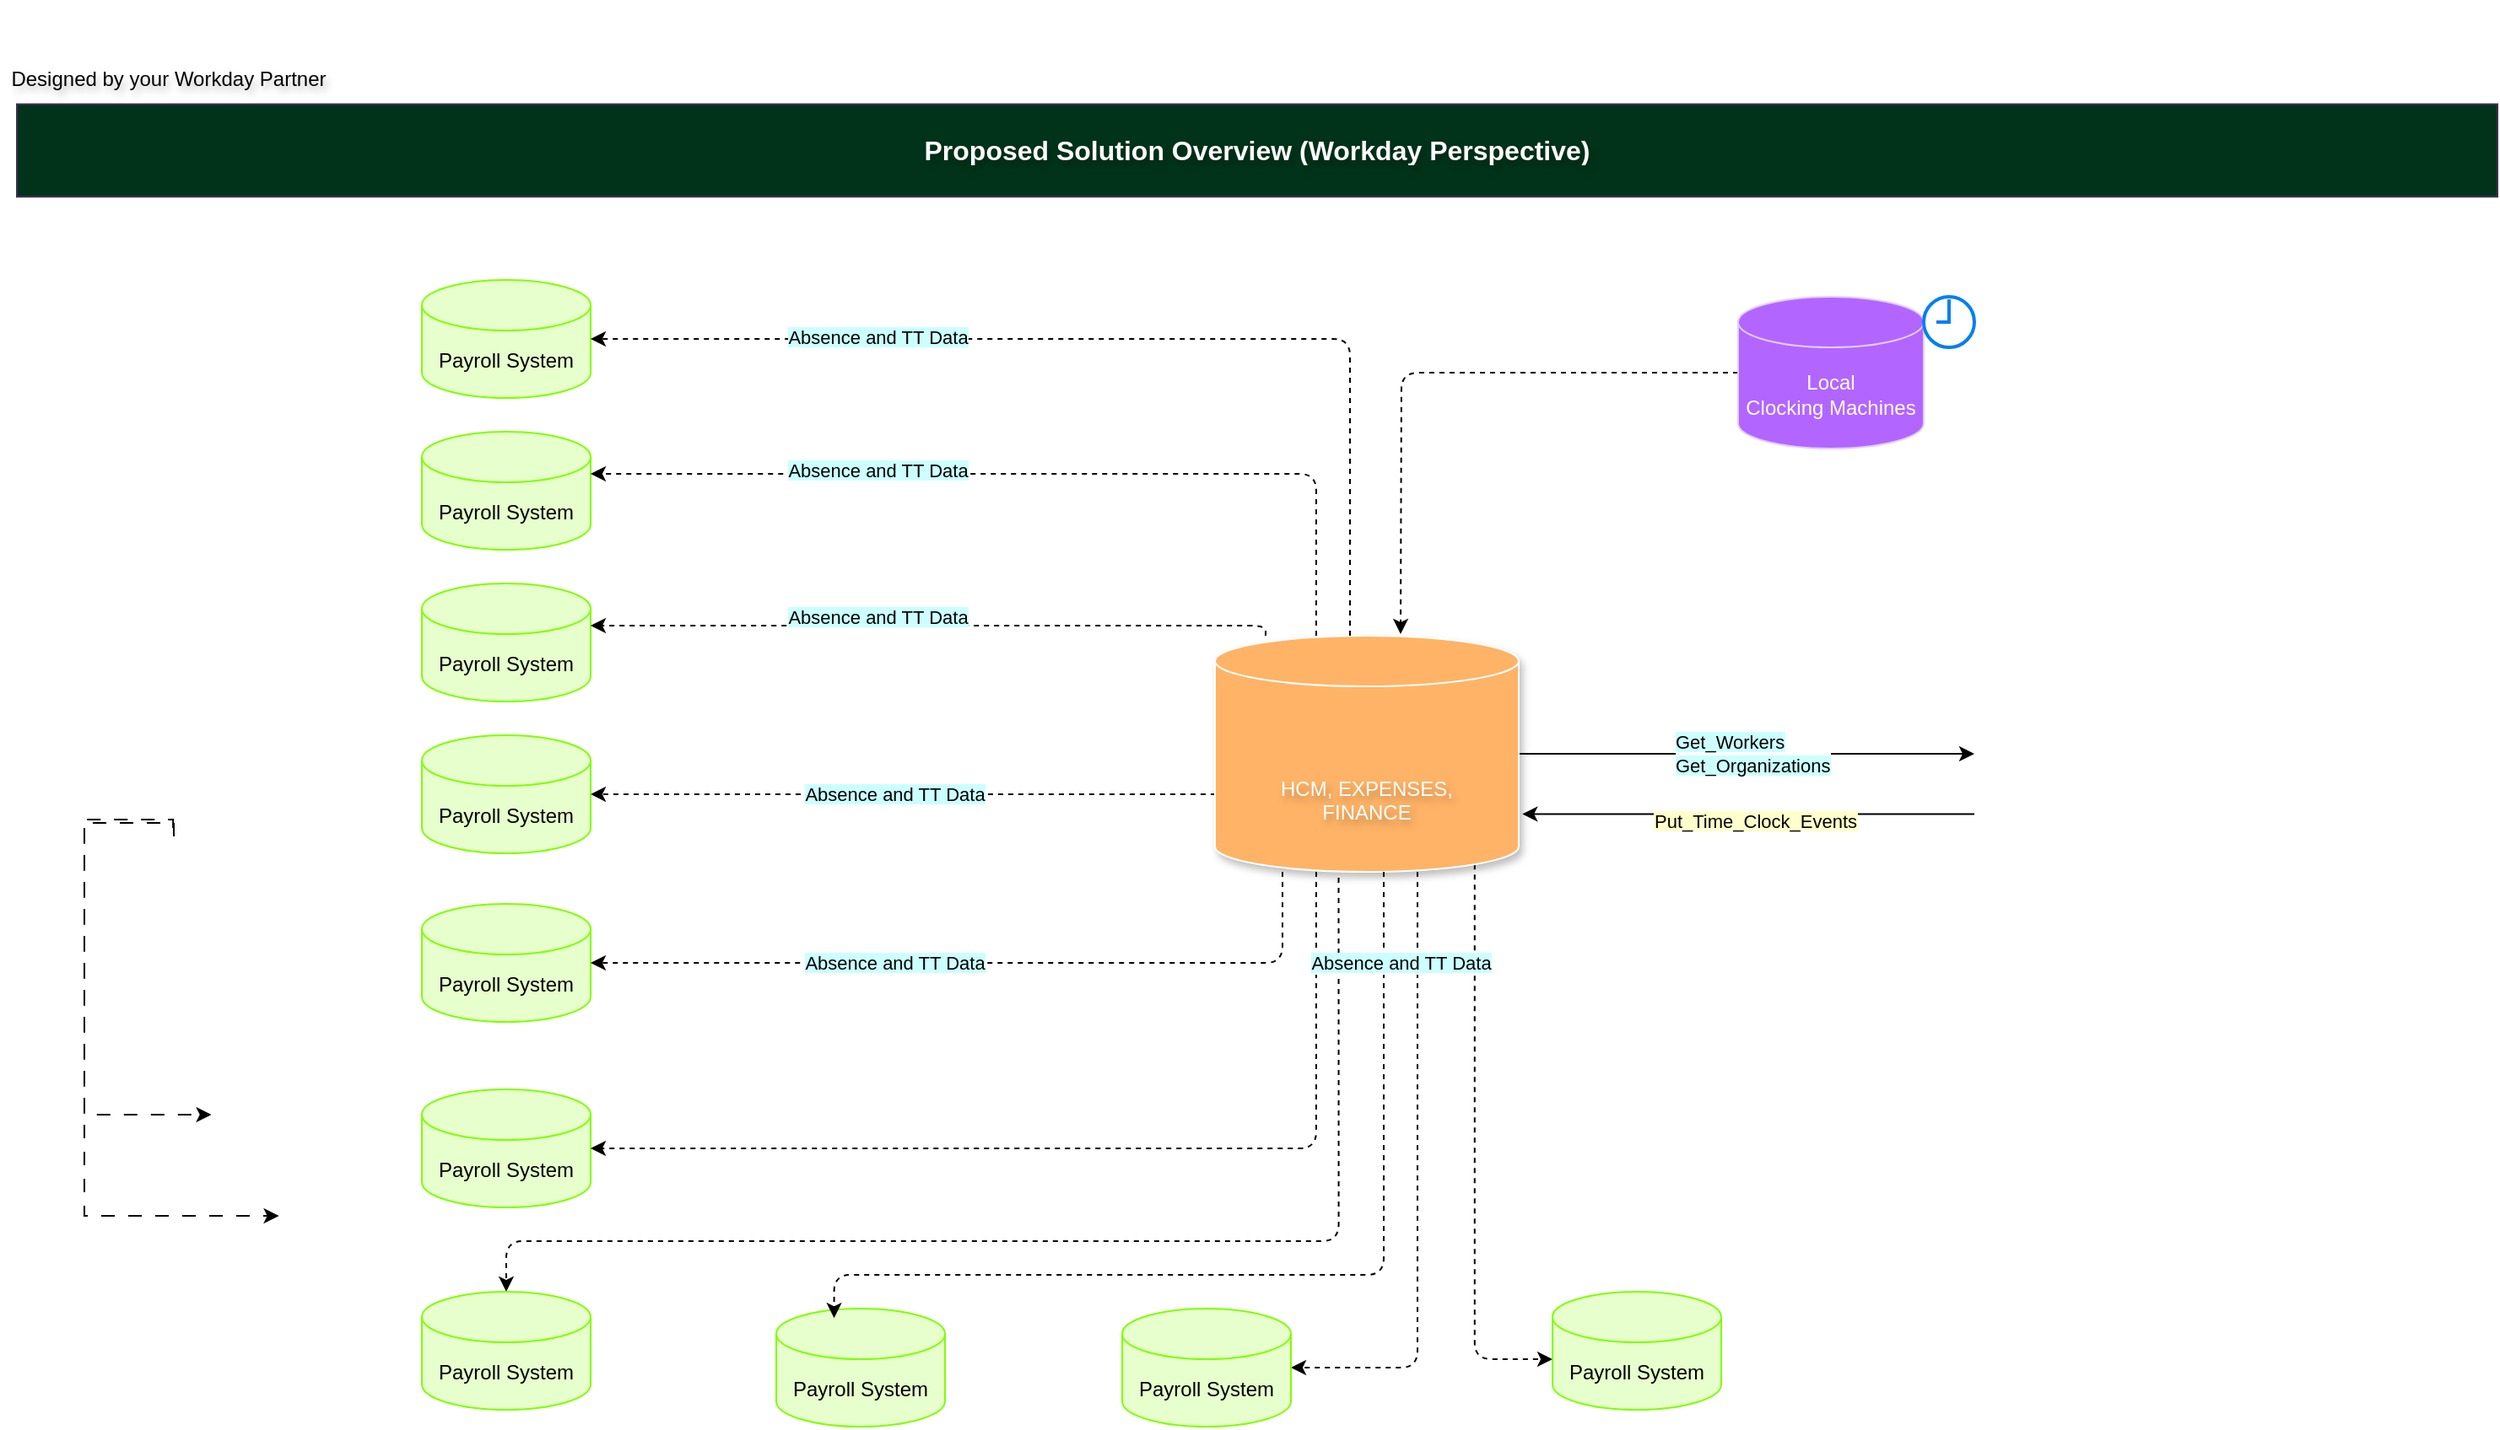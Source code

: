 <mxfile version="24.7.14">
  <diagram name="Page-1" id="Hgw86smpd9LbQuUXS1Yf">
    <mxGraphModel dx="5047" dy="1977" grid="1" gridSize="10" guides="1" tooltips="1" connect="1" arrows="1" fold="1" page="1" pageScale="1" pageWidth="850" pageHeight="1100" math="0" shadow="0">
      <root>
        <mxCell id="0" />
        <mxCell id="1" parent="0" />
        <mxCell id="iWb4p-idVO0Ogn2U3yh9-427" style="edgeStyle=orthogonalEdgeStyle;rounded=1;orthogonalLoop=1;jettySize=auto;html=1;entryX=1;entryY=0.5;entryDx=0;entryDy=0;entryPerimeter=0;curved=0;dashed=1;" edge="1" parent="1" target="iWb4p-idVO0Ogn2U3yh9-416">
          <mxGeometry relative="1" as="geometry">
            <mxPoint x="-1830" y="-509" as="sourcePoint" />
            <mxPoint x="-2200" y="-575" as="targetPoint" />
            <Array as="points">
              <mxPoint x="-1830" y="-508" />
              <mxPoint x="-1800" y="-508" />
              <mxPoint x="-1800" y="-495" />
            </Array>
          </mxGeometry>
        </mxCell>
        <mxCell id="iWb4p-idVO0Ogn2U3yh9-296" value="" style="shape=image;verticalLabelPosition=bottom;labelBackgroundColor=default;verticalAlign=top;aspect=fixed;imageAspect=0;image=https://cdn.freelogovectors.net/wp-content/uploads/2020/09/kainos-logo.png;textShadow=1;" vertex="1" parent="1">
          <mxGeometry x="-2550" y="-953" width="105.3" height="24.22" as="geometry" />
        </mxCell>
        <mxCell id="iWb4p-idVO0Ogn2U3yh9-297" value="Designed by your Workday Partner" style="text;html=1;align=center;verticalAlign=middle;whiteSpace=wrap;rounded=0;textShadow=1;" vertex="1" parent="1">
          <mxGeometry x="-2560" y="-934.22" width="200" height="30" as="geometry" />
        </mxCell>
        <mxCell id="iWb4p-idVO0Ogn2U3yh9-298" value="&lt;b&gt;&lt;font style=&quot;font-size: 16px;&quot;&gt;Proposed Solution Overview (Workday Perspective)&lt;/font&gt;&lt;/b&gt;" style="text;html=1;align=center;verticalAlign=middle;whiteSpace=wrap;rounded=0;fillColor=#00331A;fontColor=#ffffff;strokeColor=#432D57;textShadow=1;" vertex="1" parent="1">
          <mxGeometry x="-2550" y="-904.22" width="1470" height="54.89" as="geometry" />
        </mxCell>
        <mxCell id="iWb4p-idVO0Ogn2U3yh9-430" style="edgeStyle=orthogonalEdgeStyle;rounded=1;orthogonalLoop=1;jettySize=auto;html=1;curved=0;dashed=1;exitX=0.855;exitY=1;exitDx=0;exitDy=-4.35;exitPerimeter=0;" edge="1" parent="1" source="iWb4p-idVO0Ogn2U3yh9-320" target="iWb4p-idVO0Ogn2U3yh9-422">
          <mxGeometry relative="1" as="geometry">
            <Array as="points">
              <mxPoint x="-1686" y="-160" />
            </Array>
          </mxGeometry>
        </mxCell>
        <mxCell id="iWb4p-idVO0Ogn2U3yh9-431" style="edgeStyle=orthogonalEdgeStyle;rounded=1;orthogonalLoop=1;jettySize=auto;html=1;curved=0;dashed=1;exitX=0.407;exitY=1.025;exitDx=0;exitDy=0;exitPerimeter=0;" edge="1" parent="1" source="iWb4p-idVO0Ogn2U3yh9-320" target="iWb4p-idVO0Ogn2U3yh9-419">
          <mxGeometry relative="1" as="geometry">
            <Array as="points">
              <mxPoint x="-1767" y="-230" />
              <mxPoint x="-2260" y="-230" />
            </Array>
          </mxGeometry>
        </mxCell>
        <mxCell id="iWb4p-idVO0Ogn2U3yh9-433" style="edgeStyle=orthogonalEdgeStyle;rounded=1;orthogonalLoop=1;jettySize=auto;html=1;curved=0;dashed=1;" edge="1" parent="1" source="iWb4p-idVO0Ogn2U3yh9-320" target="iWb4p-idVO0Ogn2U3yh9-421">
          <mxGeometry relative="1" as="geometry">
            <Array as="points">
              <mxPoint x="-1720" y="-155" />
            </Array>
          </mxGeometry>
        </mxCell>
        <mxCell id="iWb4p-idVO0Ogn2U3yh9-437" style="edgeStyle=orthogonalEdgeStyle;rounded=0;orthogonalLoop=1;jettySize=auto;html=1;" edge="1" parent="1" source="iWb4p-idVO0Ogn2U3yh9-320" target="iWb4p-idVO0Ogn2U3yh9-436">
          <mxGeometry relative="1" as="geometry" />
        </mxCell>
        <mxCell id="iWb4p-idVO0Ogn2U3yh9-438" value="&lt;span style=&quot;background-color: rgb(204, 255, 255);&quot;&gt;Get_Workers&lt;/span&gt;&lt;div&gt;&lt;span style=&quot;background-color: rgb(204, 255, 255);&quot;&gt;Get_Organizations&lt;/span&gt;&lt;/div&gt;" style="edgeLabel;html=1;align=left;verticalAlign=middle;resizable=0;points=[];" vertex="1" connectable="0" parent="iWb4p-idVO0Ogn2U3yh9-437">
          <mxGeometry x="-0.329" relative="1" as="geometry">
            <mxPoint as="offset" />
          </mxGeometry>
        </mxCell>
        <mxCell id="iWb4p-idVO0Ogn2U3yh9-320" value="&lt;div&gt;&lt;font color=&quot;#ffffff&quot;&gt;&lt;br&gt;&lt;/font&gt;&lt;/div&gt;&lt;div&gt;&lt;font color=&quot;#ffffff&quot;&gt;&lt;br&gt;&lt;/font&gt;&lt;/div&gt;&lt;div&gt;&lt;font color=&quot;#ffffff&quot;&gt;&lt;span style=&quot;background-color: initial;&quot;&gt;HCM, EXPENSES,&lt;/span&gt;&lt;/font&gt;&lt;/div&gt;&lt;div&gt;&lt;font color=&quot;#ffffff&quot;&gt;&lt;span style=&quot;background-color: initial;&quot;&gt;FINANCE&lt;/span&gt;&lt;/font&gt;&lt;/div&gt;" style="shape=cylinder3;whiteSpace=wrap;html=1;boundedLbl=1;backgroundOutline=1;size=15;fillColor=#FFB366;strokeColor=#FFFFFF;shadow=1;textShadow=1;" vertex="1" parent="1">
          <mxGeometry x="-1840" y="-589" width="180" height="140" as="geometry" />
        </mxCell>
        <mxCell id="iWb4p-idVO0Ogn2U3yh9-330" style="edgeStyle=orthogonalEdgeStyle;rounded=1;orthogonalLoop=1;jettySize=auto;html=1;entryX=0.546;entryY=0.006;entryDx=0;entryDy=0;entryPerimeter=0;strokeColor=none;curved=0;textShadow=1;" edge="1" parent="1" target="iWb4p-idVO0Ogn2U3yh9-320">
          <mxGeometry relative="1" as="geometry">
            <mxPoint x="-1210" y="-708.6" as="sourcePoint" />
          </mxGeometry>
        </mxCell>
        <mxCell id="iWb4p-idVO0Ogn2U3yh9-375" style="edgeStyle=orthogonalEdgeStyle;rounded=0;orthogonalLoop=1;jettySize=auto;html=1;entryX=0;entryY=0.5;entryDx=0;entryDy=0;entryPerimeter=0;dashed=1;dashPattern=8 8;textShadow=1;" edge="1" parent="1" source="iWb4p-idVO0Ogn2U3yh9-374">
          <mxGeometry relative="1" as="geometry">
            <Array as="points">
              <mxPoint x="-2510" y="-480" />
              <mxPoint x="-2510" y="-415" />
            </Array>
            <mxPoint x="-2490" y="-415" as="targetPoint" />
          </mxGeometry>
        </mxCell>
        <mxCell id="iWb4p-idVO0Ogn2U3yh9-377" style="edgeStyle=orthogonalEdgeStyle;rounded=0;orthogonalLoop=1;jettySize=auto;html=1;entryX=0;entryY=0.5;entryDx=0;entryDy=0;entryPerimeter=0;dashed=1;dashPattern=8 8;textShadow=1;" edge="1" parent="1" source="iWb4p-idVO0Ogn2U3yh9-374">
          <mxGeometry relative="1" as="geometry">
            <mxPoint x="-2457.45" y="-475" as="sourcePoint" />
            <mxPoint x="-2434.7" y="-305" as="targetPoint" />
            <Array as="points">
              <mxPoint x="-2510" y="-480" />
              <mxPoint x="-2510" y="-305" />
            </Array>
          </mxGeometry>
        </mxCell>
        <mxCell id="iWb4p-idVO0Ogn2U3yh9-378" style="edgeStyle=orthogonalEdgeStyle;rounded=0;orthogonalLoop=1;jettySize=auto;html=1;entryX=0;entryY=0;entryDx=0;entryDy=45;entryPerimeter=0;exitX=0.075;exitY=1.05;exitDx=0;exitDy=0;exitPerimeter=0;dashed=1;dashPattern=8 8;strokeWidth=1;textShadow=1;" edge="1" parent="1" source="iWb4p-idVO0Ogn2U3yh9-374">
          <mxGeometry relative="1" as="geometry">
            <mxPoint x="-2457" y="-470" as="sourcePoint" />
            <mxPoint x="-2394.7" y="-245" as="targetPoint" />
            <Array as="points">
              <mxPoint x="-2510" y="-478" />
              <mxPoint x="-2510" y="-245" />
            </Array>
          </mxGeometry>
        </mxCell>
        <mxCell id="iWb4p-idVO0Ogn2U3yh9-406" value="" style="shape=image;verticalLabelPosition=bottom;labelBackgroundColor=default;verticalAlign=top;aspect=fixed;imageAspect=0;image=https://cdn.freebiesupply.com/logos/large/2x/hellofresh-logo.png;" vertex="1" parent="1">
          <mxGeometry x="-1970" y="-965.89" width="153.84" height="50" as="geometry" />
        </mxCell>
        <mxCell id="iWb4p-idVO0Ogn2U3yh9-409" value="" style="shape=image;verticalLabelPosition=bottom;labelBackgroundColor=default;verticalAlign=top;aspect=fixed;imageAspect=0;image=https://www.logo.wine/a/logo/Workday%2C_Inc./Workday%2C_Inc.-Logo.wine.svg;" vertex="1" parent="1">
          <mxGeometry x="-1795" y="-555" width="90" height="60" as="geometry" />
        </mxCell>
        <mxCell id="iWb4p-idVO0Ogn2U3yh9-410" value="Payroll System" style="shape=cylinder3;whiteSpace=wrap;html=1;boundedLbl=1;backgroundOutline=1;size=15;fillColor=#E6FFCC;strokeColor=#80FF00;" vertex="1" parent="1">
          <mxGeometry x="-2310" y="-800" width="100" height="70" as="geometry" />
        </mxCell>
        <mxCell id="iWb4p-idVO0Ogn2U3yh9-414" value="Payroll System" style="shape=cylinder3;whiteSpace=wrap;html=1;boundedLbl=1;backgroundOutline=1;size=15;fillColor=#E6FFCC;strokeColor=#80FF00;" vertex="1" parent="1">
          <mxGeometry x="-2310" y="-710" width="100" height="70" as="geometry" />
        </mxCell>
        <mxCell id="iWb4p-idVO0Ogn2U3yh9-415" value="Payroll System" style="shape=cylinder3;whiteSpace=wrap;html=1;boundedLbl=1;backgroundOutline=1;size=15;fillColor=#E6FFCC;strokeColor=#80FF00;" vertex="1" parent="1">
          <mxGeometry x="-2310" y="-620" width="100" height="70" as="geometry" />
        </mxCell>
        <mxCell id="iWb4p-idVO0Ogn2U3yh9-416" value="Payroll System" style="shape=cylinder3;whiteSpace=wrap;html=1;boundedLbl=1;backgroundOutline=1;size=15;fillColor=#E6FFCC;strokeColor=#80FF00;" vertex="1" parent="1">
          <mxGeometry x="-2310" y="-530" width="100" height="70" as="geometry" />
        </mxCell>
        <mxCell id="iWb4p-idVO0Ogn2U3yh9-417" value="Payroll System" style="shape=cylinder3;whiteSpace=wrap;html=1;boundedLbl=1;backgroundOutline=1;size=15;fillColor=#E6FFCC;strokeColor=#80FF00;" vertex="1" parent="1">
          <mxGeometry x="-2310" y="-430" width="100" height="70" as="geometry" />
        </mxCell>
        <mxCell id="iWb4p-idVO0Ogn2U3yh9-418" value="Payroll System" style="shape=cylinder3;whiteSpace=wrap;html=1;boundedLbl=1;backgroundOutline=1;size=15;fillColor=#E6FFCC;strokeColor=#80FF00;" vertex="1" parent="1">
          <mxGeometry x="-2310" y="-320" width="100" height="70" as="geometry" />
        </mxCell>
        <mxCell id="iWb4p-idVO0Ogn2U3yh9-419" value="Payroll System" style="shape=cylinder3;whiteSpace=wrap;html=1;boundedLbl=1;backgroundOutline=1;size=15;fillColor=#E6FFCC;strokeColor=#80FF00;" vertex="1" parent="1">
          <mxGeometry x="-2310" y="-200" width="100" height="70" as="geometry" />
        </mxCell>
        <mxCell id="iWb4p-idVO0Ogn2U3yh9-420" value="Payroll System" style="shape=cylinder3;whiteSpace=wrap;html=1;boundedLbl=1;backgroundOutline=1;size=15;fillColor=#E6FFCC;strokeColor=#80FF00;" vertex="1" parent="1">
          <mxGeometry x="-2100" y="-190" width="100" height="70" as="geometry" />
        </mxCell>
        <mxCell id="iWb4p-idVO0Ogn2U3yh9-421" value="Payroll System" style="shape=cylinder3;whiteSpace=wrap;html=1;boundedLbl=1;backgroundOutline=1;size=15;fillColor=#E6FFCC;strokeColor=#80FF00;" vertex="1" parent="1">
          <mxGeometry x="-1895" y="-190" width="100" height="70" as="geometry" />
        </mxCell>
        <mxCell id="iWb4p-idVO0Ogn2U3yh9-422" value="Payroll System" style="shape=cylinder3;whiteSpace=wrap;html=1;boundedLbl=1;backgroundOutline=1;size=15;fillColor=#E6FFCC;strokeColor=#80FF00;" vertex="1" parent="1">
          <mxGeometry x="-1640" y="-200" width="100" height="70" as="geometry" />
        </mxCell>
        <mxCell id="iWb4p-idVO0Ogn2U3yh9-424" style="edgeStyle=orthogonalEdgeStyle;rounded=1;orthogonalLoop=1;jettySize=auto;html=1;entryX=1;entryY=0.5;entryDx=0;entryDy=0;entryPerimeter=0;curved=0;dashed=1;" edge="1" parent="1" source="iWb4p-idVO0Ogn2U3yh9-320" target="iWb4p-idVO0Ogn2U3yh9-410">
          <mxGeometry relative="1" as="geometry">
            <Array as="points">
              <mxPoint x="-1760" y="-765" />
            </Array>
          </mxGeometry>
        </mxCell>
        <mxCell id="iWb4p-idVO0Ogn2U3yh9-441" value="&lt;span style=&quot;background-color: rgb(204, 255, 255);&quot;&gt;Absence and TT Data&lt;/span&gt;" style="edgeLabel;html=1;align=center;verticalAlign=middle;resizable=0;points=[];" vertex="1" connectable="0" parent="iWb4p-idVO0Ogn2U3yh9-424">
          <mxGeometry x="0.457" y="-1" relative="1" as="geometry">
            <mxPoint as="offset" />
          </mxGeometry>
        </mxCell>
        <mxCell id="iWb4p-idVO0Ogn2U3yh9-425" style="edgeStyle=orthogonalEdgeStyle;rounded=1;orthogonalLoop=1;jettySize=auto;html=1;entryX=1;entryY=0;entryDx=0;entryDy=25;entryPerimeter=0;curved=0;dashed=1;" edge="1" parent="1" source="iWb4p-idVO0Ogn2U3yh9-320" target="iWb4p-idVO0Ogn2U3yh9-414">
          <mxGeometry relative="1" as="geometry">
            <Array as="points">
              <mxPoint x="-1780" y="-685" />
            </Array>
          </mxGeometry>
        </mxCell>
        <mxCell id="iWb4p-idVO0Ogn2U3yh9-428" style="edgeStyle=orthogonalEdgeStyle;rounded=1;orthogonalLoop=1;jettySize=auto;html=1;entryX=1;entryY=0.5;entryDx=0;entryDy=0;entryPerimeter=0;curved=0;dashed=1;" edge="1" parent="1" source="iWb4p-idVO0Ogn2U3yh9-320" target="iWb4p-idVO0Ogn2U3yh9-417">
          <mxGeometry relative="1" as="geometry">
            <Array as="points">
              <mxPoint x="-1800" y="-395" />
            </Array>
          </mxGeometry>
        </mxCell>
        <mxCell id="iWb4p-idVO0Ogn2U3yh9-429" style="edgeStyle=orthogonalEdgeStyle;rounded=1;orthogonalLoop=1;jettySize=auto;html=1;entryX=1;entryY=0.5;entryDx=0;entryDy=0;entryPerimeter=0;dashed=1;curved=0;" edge="1" parent="1" source="iWb4p-idVO0Ogn2U3yh9-320" target="iWb4p-idVO0Ogn2U3yh9-418">
          <mxGeometry relative="1" as="geometry">
            <Array as="points">
              <mxPoint x="-1780" y="-285" />
            </Array>
          </mxGeometry>
        </mxCell>
        <mxCell id="iWb4p-idVO0Ogn2U3yh9-432" style="edgeStyle=orthogonalEdgeStyle;rounded=1;orthogonalLoop=1;jettySize=auto;html=1;entryX=0.343;entryY=0.08;entryDx=0;entryDy=0;entryPerimeter=0;curved=0;dashed=1;" edge="1" parent="1" source="iWb4p-idVO0Ogn2U3yh9-320" target="iWb4p-idVO0Ogn2U3yh9-420">
          <mxGeometry relative="1" as="geometry">
            <Array as="points">
              <mxPoint x="-1740" y="-210" />
              <mxPoint x="-2066" y="-210" />
            </Array>
          </mxGeometry>
        </mxCell>
        <mxCell id="iWb4p-idVO0Ogn2U3yh9-434" style="edgeStyle=orthogonalEdgeStyle;rounded=1;orthogonalLoop=1;jettySize=auto;html=1;entryX=1;entryY=0;entryDx=0;entryDy=25;entryPerimeter=0;curved=0;dashed=1;" edge="1" parent="1" source="iWb4p-idVO0Ogn2U3yh9-320" target="iWb4p-idVO0Ogn2U3yh9-415">
          <mxGeometry relative="1" as="geometry">
            <Array as="points">
              <mxPoint x="-1810" y="-595" />
            </Array>
          </mxGeometry>
        </mxCell>
        <mxCell id="iWb4p-idVO0Ogn2U3yh9-436" value="" style="shape=image;verticalLabelPosition=bottom;labelBackgroundColor=default;verticalAlign=top;aspect=fixed;imageAspect=0;image=https://www.accu-time.com/wp-content/uploads/2015/05/accu-time-systems-logo.png;" vertex="1" parent="1">
          <mxGeometry x="-1390" y="-558.5" width="121.69" height="79" as="geometry" />
        </mxCell>
        <mxCell id="iWb4p-idVO0Ogn2U3yh9-439" style="edgeStyle=orthogonalEdgeStyle;rounded=0;orthogonalLoop=1;jettySize=auto;html=1;entryX=1.012;entryY=0.755;entryDx=0;entryDy=0;entryPerimeter=0;" edge="1" parent="1" source="iWb4p-idVO0Ogn2U3yh9-436" target="iWb4p-idVO0Ogn2U3yh9-320">
          <mxGeometry relative="1" as="geometry">
            <Array as="points">
              <mxPoint x="-1390" y="-483" />
              <mxPoint x="-1390" y="-483" />
            </Array>
          </mxGeometry>
        </mxCell>
        <mxCell id="iWb4p-idVO0Ogn2U3yh9-440" value="&lt;span style=&quot;background-color: rgb(255, 255, 204);&quot;&gt;Put_Time_Clock_Events&lt;/span&gt;" style="edgeLabel;html=1;align=center;verticalAlign=middle;resizable=0;points=[];" vertex="1" connectable="0" parent="iWb4p-idVO0Ogn2U3yh9-439">
          <mxGeometry x="-0.075" y="1" relative="1" as="geometry">
            <mxPoint x="-6" y="3" as="offset" />
          </mxGeometry>
        </mxCell>
        <mxCell id="iWb4p-idVO0Ogn2U3yh9-442" value="&lt;span style=&quot;background-color: rgb(204, 255, 255);&quot;&gt;Absence and TT Data&lt;/span&gt;" style="edgeLabel;html=1;align=center;verticalAlign=middle;resizable=0;points=[];" vertex="1" connectable="0" parent="1">
          <mxGeometry x="-2040" y="-687" as="geometry" />
        </mxCell>
        <mxCell id="iWb4p-idVO0Ogn2U3yh9-443" value="&lt;span style=&quot;background-color: rgb(204, 255, 255);&quot;&gt;Absence and TT Data&lt;/span&gt;" style="edgeLabel;html=1;align=center;verticalAlign=middle;resizable=0;points=[];" vertex="1" connectable="0" parent="1">
          <mxGeometry x="-2040" y="-600" as="geometry" />
        </mxCell>
        <mxCell id="iWb4p-idVO0Ogn2U3yh9-444" value="&lt;span style=&quot;background-color: rgb(204, 255, 255);&quot;&gt;Absence and TT Data&lt;/span&gt;" style="edgeLabel;html=1;align=center;verticalAlign=middle;resizable=0;points=[];" vertex="1" connectable="0" parent="1">
          <mxGeometry x="-2030" y="-495" as="geometry" />
        </mxCell>
        <mxCell id="iWb4p-idVO0Ogn2U3yh9-445" value="&lt;span style=&quot;background-color: rgb(204, 255, 255);&quot;&gt;Absence and TT Data&lt;/span&gt;" style="edgeLabel;html=1;align=center;verticalAlign=middle;resizable=0;points=[];" vertex="1" connectable="0" parent="1">
          <mxGeometry x="-2030" y="-395" as="geometry" />
        </mxCell>
        <mxCell id="iWb4p-idVO0Ogn2U3yh9-449" value="&lt;span style=&quot;background-color: rgb(204, 255, 255);&quot;&gt;Absence and TT Data&lt;/span&gt;" style="edgeLabel;html=1;align=center;verticalAlign=middle;resizable=0;points=[];" vertex="1" connectable="0" parent="1">
          <mxGeometry x="-1730" y="-395" as="geometry" />
        </mxCell>
        <mxCell id="iWb4p-idVO0Ogn2U3yh9-452" style="edgeStyle=orthogonalEdgeStyle;rounded=1;orthogonalLoop=1;jettySize=auto;html=1;curved=0;dashed=1;" edge="1" parent="1" source="iWb4p-idVO0Ogn2U3yh9-450">
          <mxGeometry relative="1" as="geometry">
            <mxPoint x="-1730" y="-590" as="targetPoint" />
          </mxGeometry>
        </mxCell>
        <mxCell id="iWb4p-idVO0Ogn2U3yh9-450" value="&lt;font color=&quot;#ffffff&quot;&gt;Local&lt;/font&gt;&lt;div&gt;&lt;font color=&quot;#ffffff&quot;&gt;Clocking Machines&lt;/font&gt;&lt;/div&gt;" style="shape=cylinder3;whiteSpace=wrap;html=1;boundedLbl=1;backgroundOutline=1;size=15;fillColor=#B266FF;strokeColor=#E5CCFF;" vertex="1" parent="1">
          <mxGeometry x="-1530" y="-790" width="110" height="90" as="geometry" />
        </mxCell>
        <mxCell id="iWb4p-idVO0Ogn2U3yh9-451" value="" style="html=1;verticalLabelPosition=bottom;align=center;labelBackgroundColor=#ffffff;verticalAlign=top;strokeWidth=2;strokeColor=#0080F0;shadow=0;dashed=0;shape=mxgraph.ios7.icons.clock;" vertex="1" parent="1">
          <mxGeometry x="-1420" y="-790" width="30" height="30" as="geometry" />
        </mxCell>
      </root>
    </mxGraphModel>
  </diagram>
</mxfile>

